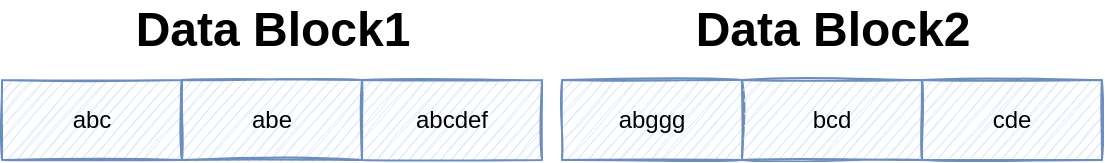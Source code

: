 <mxfile version="13.7.3" type="device"><diagram id="tH6_gkvQnhyxlXp9um7M" name="第 1 页"><mxGraphModel dx="1038" dy="599" grid="1" gridSize="10" guides="1" tooltips="1" connect="1" arrows="1" fold="1" page="1" pageScale="1" pageWidth="827" pageHeight="1169" math="0" shadow="0"><root><mxCell id="0"/><mxCell id="1" parent="0"/><mxCell id="lvxiYLNwBEk0JRWhWaSR-5" value="Data Block1" style="text;html=1;align=center;verticalAlign=middle;resizable=0;points=[];autosize=1;fontSize=24;fontStyle=1;" parent="1" vertex="1"><mxGeometry x="90" y="490" width="150" height="30" as="geometry"/></mxCell><mxCell id="vOmhOT2jBAzJ22BEBvth-3" value="Data Block2" style="text;html=1;align=center;verticalAlign=middle;resizable=0;points=[];autosize=1;fontSize=24;fontStyle=1;" vertex="1" parent="1"><mxGeometry x="370" y="490" width="150" height="30" as="geometry"/></mxCell><mxCell id="vOmhOT2jBAzJ22BEBvth-4" value="" style="group" vertex="1" connectable="0" parent="1"><mxGeometry x="30" y="530" width="270" height="40" as="geometry"/></mxCell><mxCell id="lvxiYLNwBEk0JRWhWaSR-1" value="abc" style="whiteSpace=wrap;html=1;sketch=1;fillColor=#dae8fc;strokeColor=#6c8ebf;" parent="vOmhOT2jBAzJ22BEBvth-4" vertex="1"><mxGeometry width="90" height="40" as="geometry"/></mxCell><mxCell id="vOmhOT2jBAzJ22BEBvth-1" value="abe" style="whiteSpace=wrap;html=1;sketch=1;fillColor=#dae8fc;strokeColor=#6c8ebf;" vertex="1" parent="vOmhOT2jBAzJ22BEBvth-4"><mxGeometry x="90" width="90" height="40" as="geometry"/></mxCell><mxCell id="vOmhOT2jBAzJ22BEBvth-2" value="abcdef" style="whiteSpace=wrap;html=1;sketch=1;fillColor=#dae8fc;strokeColor=#6c8ebf;" vertex="1" parent="vOmhOT2jBAzJ22BEBvth-4"><mxGeometry x="180" width="90" height="40" as="geometry"/></mxCell><mxCell id="vOmhOT2jBAzJ22BEBvth-5" value="" style="group" vertex="1" connectable="0" parent="1"><mxGeometry x="310" y="530" width="270" height="40" as="geometry"/></mxCell><mxCell id="vOmhOT2jBAzJ22BEBvth-6" value="abggg" style="whiteSpace=wrap;html=1;sketch=1;fillColor=#dae8fc;strokeColor=#6c8ebf;" vertex="1" parent="vOmhOT2jBAzJ22BEBvth-5"><mxGeometry width="90" height="40" as="geometry"/></mxCell><mxCell id="vOmhOT2jBAzJ22BEBvth-7" value="bcd" style="whiteSpace=wrap;html=1;sketch=1;fillColor=#dae8fc;strokeColor=#6c8ebf;" vertex="1" parent="vOmhOT2jBAzJ22BEBvth-5"><mxGeometry x="90" width="90" height="40" as="geometry"/></mxCell><mxCell id="vOmhOT2jBAzJ22BEBvth-8" value="cde" style="whiteSpace=wrap;html=1;sketch=1;fillColor=#dae8fc;strokeColor=#6c8ebf;" vertex="1" parent="vOmhOT2jBAzJ22BEBvth-5"><mxGeometry x="180" width="90" height="40" as="geometry"/></mxCell></root></mxGraphModel></diagram></mxfile>